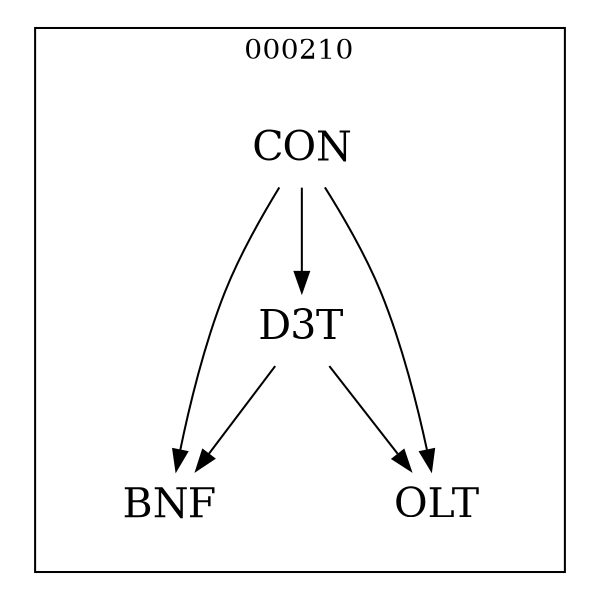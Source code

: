 strict digraph DAGS {
	size = "4,4!" ; ratio ="fill"; subgraph cluster_0{
			labeldoc = "t";
			label = "000210";node	[label= CON, shape = plaintext, fontsize=20] CON;node	[label= BNF, shape = plaintext, fontsize=20] BNF;node	[label= D3T, shape = plaintext, fontsize=20] D3T;node	[label= OLT, shape = plaintext, fontsize=20] OLT;
CON->BNF;
CON->D3T;
CON->OLT;
D3T->BNF;
D3T->OLT;
	}}